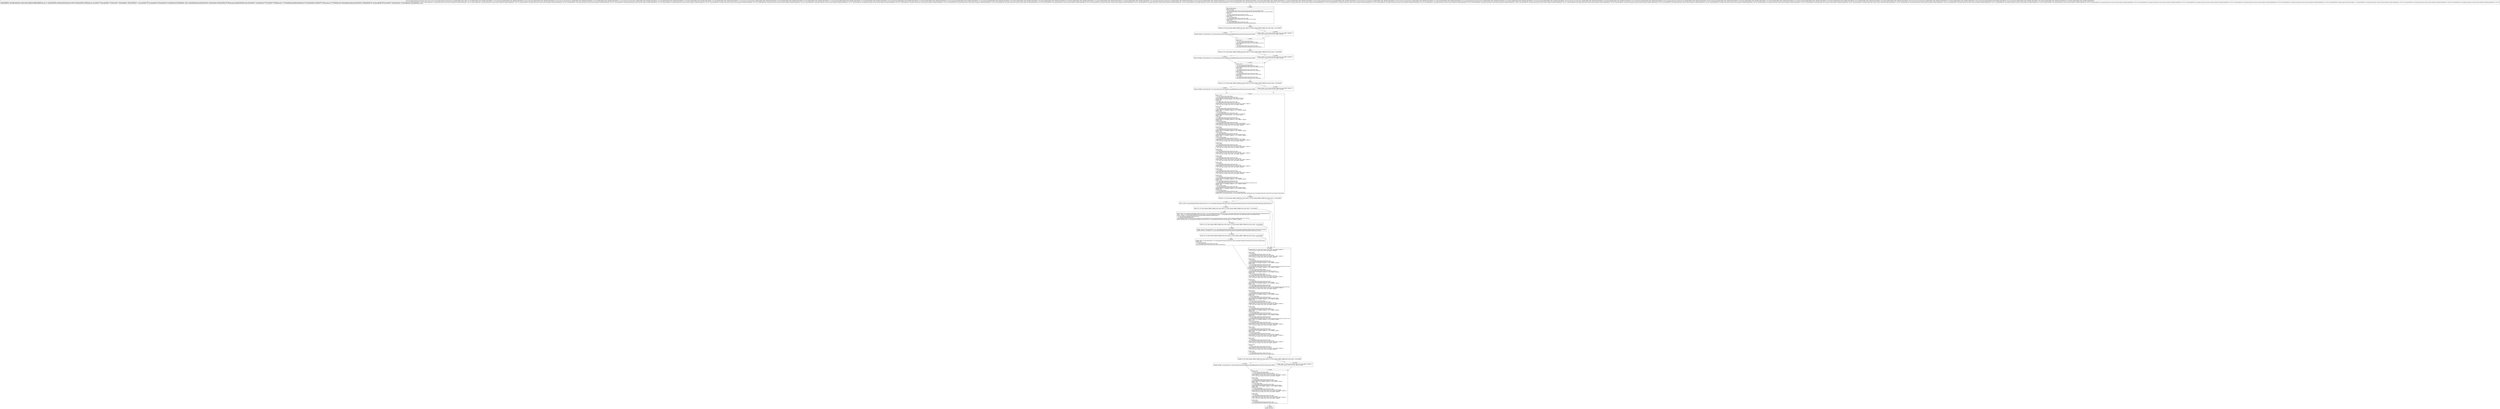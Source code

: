 digraph "CFG forcom.google.android.gms.internal.ads.zzarj.\<init\>(ILjava\/lang\/String;Ljava\/lang\/String;Ljava\/util\/List;ILjava\/util\/List;JZJLjava\/util\/List;JILjava\/lang\/String;JLjava\/lang\/String;ZLjava\/lang\/String;Ljava\/lang\/String;ZZZZZLcom\/google\/android\/gms\/internal\/ads\/zzarv;Ljava\/lang\/String;Ljava\/lang\/String;ZZLcom\/google\/android\/gms\/internal\/ads\/zzatp;Ljava\/util\/List;Ljava\/util\/List;ZLcom\/google\/android\/gms\/internal\/ads\/zzarl;ZLjava\/lang\/String;Ljava\/util\/List;ZLjava\/lang\/String;Lcom\/google\/android\/gms\/internal\/ads\/zzauz;Ljava\/lang\/String;ZZLandroid\/os\/Bundle;ZIZLjava\/util\/List;ZLjava\/lang\/String;Ljava\/lang\/String;ZZ)V" {
Node_0 [shape=record,label="{0\:\ 0x0000|MTH_ENTER_BLOCK\l|0x0000: INVOKE  \l  (r5 I:com.google.android.gms.common.internal.safeparcel.AbstractSafeParcelable)\l com.google.android.gms.common.internal.safeparcel.AbstractSafeParcelable.\<init\>():void type: DIRECT \l0x0003: IPUT  \l  (r6 I:int)\l  (r5 I:com.google.android.gms.internal.ads.zzarj)\l com.google.android.gms.internal.ads.zzarj.versionCode int \l0x0005: IPUT  \l  (r7 I:java.lang.String)\l  (r5 I:com.google.android.gms.internal.ads.zzarj)\l com.google.android.gms.internal.ads.zzarj.zzdkp java.lang.String \l0x0007: IPUT  \l  (r8 I:java.lang.String)\l  (r5 I:com.google.android.gms.internal.ads.zzarj)\l com.google.android.gms.internal.ads.zzarj.zzdnj java.lang.String \l}"];
Node_1 [shape=record,label="{1\:\ 0x0009|0x0009: IF  (r9 I:?[int, boolean, OBJECT, ARRAY, byte, short, char]) == (0 ?[int, boolean, OBJECT, ARRAY, byte, short, char])  \-\> B:23:0x00f6 \l}"];
Node_2 [shape=record,label="{2\:\ 0x000b|0x000b: INVOKE  (r2 I:java.util.List) = (r9 I:java.util.List) java.util.Collections.unmodifiableList(java.util.List):java.util.List type: STATIC \l}"];
Node_3 [shape=record,label="{3\:\ 0x000f|0x000f: IPUT  \l  (r2 I:java.util.List\<java.lang.String\>)\l  (r5 I:com.google.android.gms.internal.ads.zzarj)\l com.google.android.gms.internal.ads.zzarj.zzdfg java.util.List \l0x0011: IPUT  \l  (r10 I:int)\l  (r5 I:com.google.android.gms.internal.ads.zzarj)\l com.google.android.gms.internal.ads.zzarj.errorCode int \l}"];
Node_4 [shape=record,label="{4\:\ 0x0013|0x0013: IF  (r11 I:?[int, boolean, OBJECT, ARRAY, byte, short, char]) == (0 ?[int, boolean, OBJECT, ARRAY, byte, short, char])  \-\> B:24:0x00f9 \l}"];
Node_5 [shape=record,label="{5\:\ 0x0015|0x0015: INVOKE  (r2 I:java.util.List) = (r11 I:java.util.List) java.util.Collections.unmodifiableList(java.util.List):java.util.List type: STATIC \l}"];
Node_6 [shape=record,label="{6\:\ 0x0019|0x0019: IPUT  \l  (r2 I:java.util.List\<java.lang.String\>)\l  (r5 I:com.google.android.gms.internal.ads.zzarj)\l com.google.android.gms.internal.ads.zzarj.zzdfh java.util.List \l0x001b: IPUT  \l  (r12 I:long)\l  (r5 I:com.google.android.gms.internal.ads.zzarj)\l com.google.android.gms.internal.ads.zzarj.zzdnk long \l0x001d: IPUT  \l  (r14 I:boolean)\l  (r5 I:com.google.android.gms.internal.ads.zzarj)\l com.google.android.gms.internal.ads.zzarj.zzdnl boolean \l0x001f: IPUT  \l  (r15 I:long)\l  (r5 I:com.google.android.gms.internal.ads.zzarj)\l com.google.android.gms.internal.ads.zzarj.zzdnm long \l}"];
Node_7 [shape=record,label="{7\:\ 0x0021|0x0021: IF  (r17 I:?[int, boolean, OBJECT, ARRAY, byte, short, char]) == (0 ?[int, boolean, OBJECT, ARRAY, byte, short, char])  \-\> B:25:0x00fc \l}"];
Node_8 [shape=record,label="{8\:\ 0x0023|0x0023: INVOKE  (r2 I:java.util.List) = (r17 I:java.util.List) java.util.Collections.unmodifiableList(java.util.List):java.util.List type: STATIC \l}"];
Node_9 [shape=record,label="{9\:\ 0x0027|0x0027: IPUT  \l  (r2 I:java.util.List\<java.lang.String\>)\l  (r5 I:com.google.android.gms.internal.ads.zzarj)\l com.google.android.gms.internal.ads.zzarj.zzdnn java.util.List \l0x0029: MOVE  (r0 I:?[long, double]) = (r18 I:?[long, double]) \l0x002b: IPUT  \l  (r0 I:long)\l  (r5 I:com.google.android.gms.internal.ads.zzarj)\l com.google.android.gms.internal.ads.zzarj.zzdfn long \l0x002d: MOVE  (r0 I:?[int, float, boolean, short, byte, char, OBJECT, ARRAY]) = \l  (r20 I:?[int, float, boolean, short, byte, char, OBJECT, ARRAY])\l \l0x002f: IPUT  \l  (r0 I:int)\l  (r5 I:com.google.android.gms.internal.ads.zzarj)\l com.google.android.gms.internal.ads.zzarj.orientation int \l0x0031: MOVE  (r0 I:?[OBJECT, ARRAY]) = (r21 I:?[OBJECT, ARRAY]) \l0x0033: IPUT  \l  (r0 I:java.lang.String)\l  (r5 I:com.google.android.gms.internal.ads.zzarj)\l com.google.android.gms.internal.ads.zzarj.zzdno java.lang.String \l0x0035: MOVE  (r0 I:?[long, double]) = (r22 I:?[long, double]) \l0x0037: IPUT  \l  (r0 I:long)\l  (r5 I:com.google.android.gms.internal.ads.zzarj)\l com.google.android.gms.internal.ads.zzarj.zzdnp long \l0x0039: MOVE  (r0 I:?[OBJECT, ARRAY]) = (r24 I:?[OBJECT, ARRAY]) \l0x003b: IPUT  \l  (r0 I:java.lang.String)\l  (r5 I:com.google.android.gms.internal.ads.zzarj)\l com.google.android.gms.internal.ads.zzarj.zzdnq java.lang.String \l0x003d: MOVE  (r0 I:?[int, float, boolean, short, byte, char, OBJECT, ARRAY]) = \l  (r25 I:?[int, float, boolean, short, byte, char, OBJECT, ARRAY])\l \l0x003f: IPUT  \l  (r0 I:boolean)\l  (r5 I:com.google.android.gms.internal.ads.zzarj)\l com.google.android.gms.internal.ads.zzarj.zzdnr boolean \l0x0041: MOVE  (r0 I:?[OBJECT, ARRAY]) = (r26 I:?[OBJECT, ARRAY]) \l0x0043: IPUT  \l  (r0 I:java.lang.String)\l  (r5 I:com.google.android.gms.internal.ads.zzarj)\l com.google.android.gms.internal.ads.zzarj.zzdns java.lang.String \l0x0045: MOVE  (r0 I:?[OBJECT, ARRAY]) = (r27 I:?[OBJECT, ARRAY]) \l0x0047: IPUT  \l  (r0 I:java.lang.String)\l  (r5 I:com.google.android.gms.internal.ads.zzarj)\l com.google.android.gms.internal.ads.zzarj.zzdnt java.lang.String \l0x0049: MOVE  (r0 I:?[int, float, boolean, short, byte, char, OBJECT, ARRAY]) = \l  (r28 I:?[int, float, boolean, short, byte, char, OBJECT, ARRAY])\l \l0x004b: IPUT  \l  (r0 I:boolean)\l  (r5 I:com.google.android.gms.internal.ads.zzarj)\l com.google.android.gms.internal.ads.zzarj.zzdnu boolean \l0x004d: MOVE  (r0 I:?[int, float, boolean, short, byte, char, OBJECT, ARRAY]) = \l  (r29 I:?[int, float, boolean, short, byte, char, OBJECT, ARRAY])\l \l0x004f: IPUT  \l  (r0 I:boolean)\l  (r5 I:com.google.android.gms.internal.ads.zzarj)\l com.google.android.gms.internal.ads.zzarj.zzbta boolean \l0x0051: MOVE  (r0 I:?[int, float, boolean, short, byte, char, OBJECT, ARRAY]) = \l  (r30 I:?[int, float, boolean, short, byte, char, OBJECT, ARRAY])\l \l0x0053: IPUT  \l  (r0 I:boolean)\l  (r5 I:com.google.android.gms.internal.ads.zzarj)\l com.google.android.gms.internal.ads.zzarj.zzdlu boolean \l0x0055: MOVE  (r0 I:?[int, float, boolean, short, byte, char, OBJECT, ARRAY]) = \l  (r31 I:?[int, float, boolean, short, byte, char, OBJECT, ARRAY])\l \l0x0057: IPUT  \l  (r0 I:boolean)\l  (r5 I:com.google.android.gms.internal.ads.zzarj)\l com.google.android.gms.internal.ads.zzarj.zzdnv boolean \l0x0059: MOVE  (r0 I:?[int, float, boolean, short, byte, char, OBJECT, ARRAY]) = \l  (r50 I:?[int, float, boolean, short, byte, char, OBJECT, ARRAY])\l \l0x005b: IPUT  \l  (r0 I:boolean)\l  (r5 I:com.google.android.gms.internal.ads.zzarj)\l com.google.android.gms.internal.ads.zzarj.zzdog boolean \l0x005d: MOVE  (r0 I:?[int, float, boolean, short, byte, char, OBJECT, ARRAY]) = \l  (r32 I:?[int, float, boolean, short, byte, char, OBJECT, ARRAY])\l \l0x005f: IPUT  \l  (r0 I:boolean)\l  (r5 I:com.google.android.gms.internal.ads.zzarj)\l com.google.android.gms.internal.ads.zzarj.zzdnw boolean \l0x0061: MOVE  (r0 I:?[OBJECT, ARRAY]) = (r33 I:?[OBJECT, ARRAY]) \l0x0063: IPUT  \l  (r0 I:com.google.android.gms.internal.ads.zzarv)\l  (r5 I:com.google.android.gms.internal.ads.zzarj)\l com.google.android.gms.internal.ads.zzarj.zzdnx com.google.android.gms.internal.ads.zzarv \l0x0065: MOVE  (r0 I:?[OBJECT, ARRAY]) = (r34 I:?[OBJECT, ARRAY]) \l0x0067: IPUT  \l  (r0 I:java.lang.String)\l  (r5 I:com.google.android.gms.internal.ads.zzarj)\l com.google.android.gms.internal.ads.zzarj.zzdny java.lang.String \l0x0069: MOVE  (r0 I:?[OBJECT, ARRAY]) = (r35 I:?[OBJECT, ARRAY]) \l0x006b: IPUT  \l  (r0 I:java.lang.String)\l  (r5 I:com.google.android.gms.internal.ads.zzarj)\l com.google.android.gms.internal.ads.zzarj.zzceq java.lang.String \l0x006d: IGET  (r2 I:java.lang.String) = (r5 I:com.google.android.gms.internal.ads.zzarj) com.google.android.gms.internal.ads.zzarj.zzdnj java.lang.String \l}"];
Node_10 [shape=record,label="{10\:\ 0x006f|0x006f: IF  (r2 I:?[int, boolean, OBJECT, ARRAY, byte, short, char]) != (0 ?[int, boolean, OBJECT, ARRAY, byte, short, char])  \-\> B:18:0x008d \l}"];
Node_11 [shape=record,label="{11\:\ 0x0071|0x0071: IGET  (r2 I:com.google.android.gms.internal.ads.zzarv) = (r5 I:com.google.android.gms.internal.ads.zzarj) com.google.android.gms.internal.ads.zzarj.zzdnx com.google.android.gms.internal.ads.zzarv \l}"];
Node_12 [shape=record,label="{12\:\ 0x0073|0x0073: IF  (r2 I:?[int, boolean, OBJECT, ARRAY, byte, short, char]) == (0 ?[int, boolean, OBJECT, ARRAY, byte, short, char])  \-\> B:18:0x008d \l}"];
Node_13 [shape=record,label="{13\:\ 0x0075|0x0075: IGET  (r2 I:com.google.android.gms.internal.ads.zzarv) = (r5 I:com.google.android.gms.internal.ads.zzarj) com.google.android.gms.internal.ads.zzarj.zzdnx com.google.android.gms.internal.ads.zzarv \l0x0077: SGET  (r3 I:android.os.Parcelable$Creator\<com.google.android.gms.internal.ads.zzasa\>) =  com.google.android.gms.internal.ads.zzasa.CREATOR android.os.Parcelable$Creator \l0x0079: INVOKE  (r2 I:com.google.android.gms.common.internal.safeparcel.SafeParcelable) = \l  (r2 I:com.google.android.gms.internal.ads.zzarv)\l  (r3 I:android.os.Parcelable$Creator)\l com.google.android.gms.internal.ads.zzarv.zza(android.os.Parcelable$Creator):com.google.android.gms.common.internal.safeparcel.SafeParcelable type: VIRTUAL \l0x007d: CHECK_CAST  (r2 I:com.google.android.gms.internal.ads.zzasa) = (com.google.android.gms.internal.ads.zzasa) (r2 I:?[OBJECT, ARRAY]) \l}"];
Node_14 [shape=record,label="{14\:\ 0x007f|0x007f: IF  (r2 I:?[int, boolean, OBJECT, ARRAY, byte, short, char]) == (0 ?[int, boolean, OBJECT, ARRAY, byte, short, char])  \-\> B:18:0x008d \l}"];
Node_15 [shape=record,label="{15\:\ 0x0081|0x0081: IGET  (r3 I:java.lang.String) = (r2 I:com.google.android.gms.internal.ads.zzasa) com.google.android.gms.internal.ads.zzasa.zzdoy java.lang.String \l0x0083: INVOKE  (r3 I:boolean) = (r3 I:java.lang.CharSequence) android.text.TextUtils.isEmpty(java.lang.CharSequence):boolean type: STATIC \l}"];
Node_16 [shape=record,label="{16\:\ 0x0087|0x0087: IF  (r3 I:?[int, boolean, OBJECT, ARRAY, byte, short, char]) != (0 ?[int, boolean, OBJECT, ARRAY, byte, short, char])  \-\> B:18:0x008d \l}"];
Node_17 [shape=record,label="{17\:\ 0x0089|0x0089: IGET  (r2 I:java.lang.String) = (r2 I:com.google.android.gms.internal.ads.zzasa) com.google.android.gms.internal.ads.zzasa.zzdoy java.lang.String \l0x008b: IPUT  \l  (r2 I:java.lang.String)\l  (r5 I:com.google.android.gms.internal.ads.zzarj)\l com.google.android.gms.internal.ads.zzarj.zzdnj java.lang.String \l}"];
Node_18 [shape=record,label="{18\:\ 0x008d|0x008d: MOVE  (r0 I:?[int, float, boolean, short, byte, char, OBJECT, ARRAY]) = \l  (r36 I:?[int, float, boolean, short, byte, char, OBJECT, ARRAY])\l \l0x008f: IPUT  \l  (r0 I:boolean)\l  (r5 I:com.google.android.gms.internal.ads.zzarj)\l com.google.android.gms.internal.ads.zzarj.zzchi boolean \l0x0091: MOVE  (r0 I:?[int, float, boolean, short, byte, char, OBJECT, ARRAY]) = \l  (r37 I:?[int, float, boolean, short, byte, char, OBJECT, ARRAY])\l \l0x0093: IPUT  \l  (r0 I:boolean)\l  (r5 I:com.google.android.gms.internal.ads.zzarj)\l com.google.android.gms.internal.ads.zzarj.zzchj boolean \l0x0095: MOVE  (r0 I:?[OBJECT, ARRAY]) = (r38 I:?[OBJECT, ARRAY]) \l0x0097: IPUT  \l  (r0 I:com.google.android.gms.internal.ads.zzatp)\l  (r5 I:com.google.android.gms.internal.ads.zzarj)\l com.google.android.gms.internal.ads.zzarj.zzdnz com.google.android.gms.internal.ads.zzatp \l0x0099: MOVE  (r0 I:?[OBJECT, ARRAY]) = (r39 I:?[OBJECT, ARRAY]) \l0x009b: IPUT  \l  (r0 I:java.util.List\<java.lang.String\>)\l  (r5 I:com.google.android.gms.internal.ads.zzarj)\l com.google.android.gms.internal.ads.zzarj.zzdoa java.util.List \l0x009d: MOVE  (r0 I:?[OBJECT, ARRAY]) = (r40 I:?[OBJECT, ARRAY]) \l0x009f: IPUT  \l  (r0 I:java.util.List\<java.lang.String\>)\l  (r5 I:com.google.android.gms.internal.ads.zzarj)\l com.google.android.gms.internal.ads.zzarj.zzdob java.util.List \l0x00a1: MOVE  (r0 I:?[int, float, boolean, short, byte, char, OBJECT, ARRAY]) = \l  (r41 I:?[int, float, boolean, short, byte, char, OBJECT, ARRAY])\l \l0x00a3: IPUT  \l  (r0 I:boolean)\l  (r5 I:com.google.android.gms.internal.ads.zzarj)\l com.google.android.gms.internal.ads.zzarj.zzdoc boolean \l0x00a5: MOVE  (r0 I:?[OBJECT, ARRAY]) = (r42 I:?[OBJECT, ARRAY]) \l0x00a7: IPUT  \l  (r0 I:com.google.android.gms.internal.ads.zzarl)\l  (r5 I:com.google.android.gms.internal.ads.zzarj)\l com.google.android.gms.internal.ads.zzarj.zzbqy com.google.android.gms.internal.ads.zzarl \l0x00a9: MOVE  (r0 I:?[int, float, boolean, short, byte, char, OBJECT, ARRAY]) = \l  (r43 I:?[int, float, boolean, short, byte, char, OBJECT, ARRAY])\l \l0x00ab: IPUT  \l  (r0 I:boolean)\l  (r5 I:com.google.android.gms.internal.ads.zzarj)\l com.google.android.gms.internal.ads.zzarj.zzdmj boolean \l0x00ad: MOVE  (r0 I:?[OBJECT, ARRAY]) = (r44 I:?[OBJECT, ARRAY]) \l0x00af: IPUT  \l  (r0 I:java.lang.String)\l  (r5 I:com.google.android.gms.internal.ads.zzarj)\l com.google.android.gms.internal.ads.zzarj.zzdmk java.lang.String \l0x00b1: MOVE  (r0 I:?[OBJECT, ARRAY]) = (r45 I:?[OBJECT, ARRAY]) \l0x00b3: IPUT  \l  (r0 I:java.util.List\<java.lang.String\>)\l  (r5 I:com.google.android.gms.internal.ads.zzarj)\l com.google.android.gms.internal.ads.zzarj.zzdfk java.util.List \l0x00b5: MOVE  (r0 I:?[int, float, boolean, short, byte, char, OBJECT, ARRAY]) = \l  (r46 I:?[int, float, boolean, short, byte, char, OBJECT, ARRAY])\l \l0x00b7: IPUT  \l  (r0 I:boolean)\l  (r5 I:com.google.android.gms.internal.ads.zzarj)\l com.google.android.gms.internal.ads.zzarj.zzdfl boolean \l0x00b9: MOVE  (r0 I:?[OBJECT, ARRAY]) = (r47 I:?[OBJECT, ARRAY]) \l0x00bb: IPUT  \l  (r0 I:java.lang.String)\l  (r5 I:com.google.android.gms.internal.ads.zzarj)\l com.google.android.gms.internal.ads.zzarj.zzdod java.lang.String \l0x00bd: MOVE  (r0 I:?[OBJECT, ARRAY]) = (r48 I:?[OBJECT, ARRAY]) \l0x00bf: IPUT  \l  (r0 I:com.google.android.gms.internal.ads.zzauz)\l  (r5 I:com.google.android.gms.internal.ads.zzarj)\l com.google.android.gms.internal.ads.zzarj.zzdoe com.google.android.gms.internal.ads.zzauz \l0x00c1: MOVE  (r0 I:?[OBJECT, ARRAY]) = (r49 I:?[OBJECT, ARRAY]) \l0x00c3: IPUT  \l  (r0 I:java.lang.String)\l  (r5 I:com.google.android.gms.internal.ads.zzarj)\l com.google.android.gms.internal.ads.zzarj.zzdof java.lang.String \l0x00c5: MOVE  (r0 I:?[int, float, boolean, short, byte, char, OBJECT, ARRAY]) = \l  (r51 I:?[int, float, boolean, short, byte, char, OBJECT, ARRAY])\l \l0x00c7: IPUT  \l  (r0 I:boolean)\l  (r5 I:com.google.android.gms.internal.ads.zzarj)\l com.google.android.gms.internal.ads.zzarj.zzdmw boolean \l0x00c9: MOVE  (r0 I:?[OBJECT, ARRAY]) = (r52 I:?[OBJECT, ARRAY]) \l0x00cb: IPUT  \l  (r0 I:android.os.Bundle)\l  (r5 I:com.google.android.gms.internal.ads.zzarj)\l com.google.android.gms.internal.ads.zzarj.zzdoh android.os.Bundle \l0x00cd: MOVE  (r0 I:?[int, float, boolean, short, byte, char, OBJECT, ARRAY]) = \l  (r53 I:?[int, float, boolean, short, byte, char, OBJECT, ARRAY])\l \l0x00cf: IPUT  \l  (r0 I:boolean)\l  (r5 I:com.google.android.gms.internal.ads.zzarj)\l com.google.android.gms.internal.ads.zzarj.zzbrm boolean \l0x00d1: MOVE  (r0 I:?[int, float, boolean, short, byte, char, OBJECT, ARRAY]) = \l  (r54 I:?[int, float, boolean, short, byte, char, OBJECT, ARRAY])\l \l0x00d3: IPUT  \l  (r0 I:int)\l  (r5 I:com.google.android.gms.internal.ads.zzarj)\l com.google.android.gms.internal.ads.zzarj.zzdoi int \l0x00d5: MOVE  (r0 I:?[int, float, boolean, short, byte, char, OBJECT, ARRAY]) = \l  (r55 I:?[int, float, boolean, short, byte, char, OBJECT, ARRAY])\l \l0x00d7: IPUT  \l  (r0 I:boolean)\l  (r5 I:com.google.android.gms.internal.ads.zzarj)\l com.google.android.gms.internal.ads.zzarj.zzdoj boolean \l}"];
Node_19 [shape=record,label="{19\:\ 0x00d9|0x00d9: IF  (r56 I:?[int, boolean, OBJECT, ARRAY, byte, short, char]) == (0 ?[int, boolean, OBJECT, ARRAY, byte, short, char])  \-\> B:26:0x00ff \l}"];
Node_20 [shape=record,label="{20\:\ 0x00db|0x00db: INVOKE  (r2 I:java.util.List) = (r56 I:java.util.List) java.util.Collections.unmodifiableList(java.util.List):java.util.List type: STATIC \l}"];
Node_21 [shape=record,label="{21\:\ 0x00df|0x00df: IPUT  \l  (r2 I:java.util.List\<java.lang.String\>)\l  (r5 I:com.google.android.gms.internal.ads.zzarj)\l com.google.android.gms.internal.ads.zzarj.zzdfi java.util.List \l0x00e1: MOVE  (r0 I:?[int, float, boolean, short, byte, char, OBJECT, ARRAY]) = \l  (r57 I:?[int, float, boolean, short, byte, char, OBJECT, ARRAY])\l \l0x00e3: IPUT  \l  (r0 I:boolean)\l  (r5 I:com.google.android.gms.internal.ads.zzarj)\l com.google.android.gms.internal.ads.zzarj.zzbrn boolean \l0x00e5: MOVE  (r0 I:?[OBJECT, ARRAY]) = (r58 I:?[OBJECT, ARRAY]) \l0x00e7: IPUT  \l  (r0 I:java.lang.String)\l  (r5 I:com.google.android.gms.internal.ads.zzarj)\l com.google.android.gms.internal.ads.zzarj.zzdok java.lang.String \l0x00e9: MOVE  (r0 I:?[OBJECT, ARRAY]) = (r59 I:?[OBJECT, ARRAY]) \l0x00eb: IPUT  \l  (r0 I:java.lang.String)\l  (r5 I:com.google.android.gms.internal.ads.zzarj)\l com.google.android.gms.internal.ads.zzarj.zzdol java.lang.String \l0x00ed: MOVE  (r0 I:?[int, float, boolean, short, byte, char, OBJECT, ARRAY]) = \l  (r60 I:?[int, float, boolean, short, byte, char, OBJECT, ARRAY])\l \l0x00ef: IPUT  \l  (r0 I:boolean)\l  (r5 I:com.google.android.gms.internal.ads.zzarj)\l com.google.android.gms.internal.ads.zzarj.zzdom boolean \l0x00f1: MOVE  (r0 I:?[int, float, boolean, short, byte, char, OBJECT, ARRAY]) = \l  (r61 I:?[int, float, boolean, short, byte, char, OBJECT, ARRAY])\l \l0x00f3: IPUT  \l  (r0 I:boolean)\l  (r5 I:com.google.android.gms.internal.ads.zzarj)\l com.google.android.gms.internal.ads.zzarj.zzdon boolean \l}"];
Node_22 [shape=record,label="{22\:\ 0x00f5|0x00f5: RETURN   \l}"];
Node_23 [shape=record,label="{23\:\ 0x00f6|0x00f6: CONST  (r2 I:?[int, float, boolean, short, byte, char, OBJECT, ARRAY]) = \l  (0 ?[int, float, boolean, short, byte, char, OBJECT, ARRAY])\l \l}"];
Node_24 [shape=record,label="{24\:\ 0x00f9|0x00f9: CONST  (r2 I:?[int, float, boolean, short, byte, char, OBJECT, ARRAY]) = \l  (0 ?[int, float, boolean, short, byte, char, OBJECT, ARRAY])\l \l}"];
Node_25 [shape=record,label="{25\:\ 0x00fc|0x00fc: CONST  (r2 I:?[int, float, boolean, short, byte, char, OBJECT, ARRAY]) = \l  (0 ?[int, float, boolean, short, byte, char, OBJECT, ARRAY])\l \l}"];
Node_26 [shape=record,label="{26\:\ 0x00ff|0x00ff: CONST  (r2 I:?[int, float, boolean, short, byte, char, OBJECT, ARRAY]) = \l  (0 ?[int, float, boolean, short, byte, char, OBJECT, ARRAY])\l \l}"];
MethodNode[shape=record,label="{void com.google.android.gms.internal.ads.zzarj.\<init\>((r5 'this' I:com.google.android.gms.internal.ads.zzarj A[IMMUTABLE_TYPE, THIS]), (r6 I:int A[IMMUTABLE_TYPE, METHOD_ARGUMENT]), (r7 I:java.lang.String A[IMMUTABLE_TYPE, METHOD_ARGUMENT]), (r8 I:java.lang.String A[IMMUTABLE_TYPE, METHOD_ARGUMENT]), (r9 I:java.util.List\<java.lang.String\> A[IMMUTABLE_TYPE, METHOD_ARGUMENT]), (r10 I:int A[IMMUTABLE_TYPE, METHOD_ARGUMENT]), (r11 I:java.util.List\<java.lang.String\> A[IMMUTABLE_TYPE, METHOD_ARGUMENT]), (r12 I:long A[IMMUTABLE_TYPE, METHOD_ARGUMENT]), (r14 I:boolean A[IMMUTABLE_TYPE, METHOD_ARGUMENT]), (r15 I:long A[IMMUTABLE_TYPE, METHOD_ARGUMENT]), (r17 I:java.util.List\<java.lang.String\> A[IMMUTABLE_TYPE, METHOD_ARGUMENT]), (r18 I:long A[IMMUTABLE_TYPE, METHOD_ARGUMENT]), (r20 I:int A[IMMUTABLE_TYPE, METHOD_ARGUMENT]), (r21 I:java.lang.String A[IMMUTABLE_TYPE, METHOD_ARGUMENT]), (r22 I:long A[IMMUTABLE_TYPE, METHOD_ARGUMENT]), (r24 I:java.lang.String A[IMMUTABLE_TYPE, METHOD_ARGUMENT]), (r25 I:boolean A[IMMUTABLE_TYPE, METHOD_ARGUMENT]), (r26 I:java.lang.String A[IMMUTABLE_TYPE, METHOD_ARGUMENT]), (r27 I:java.lang.String A[IMMUTABLE_TYPE, METHOD_ARGUMENT]), (r28 I:boolean A[IMMUTABLE_TYPE, METHOD_ARGUMENT]), (r29 I:boolean A[IMMUTABLE_TYPE, METHOD_ARGUMENT]), (r30 I:boolean A[IMMUTABLE_TYPE, METHOD_ARGUMENT]), (r31 I:boolean A[IMMUTABLE_TYPE, METHOD_ARGUMENT]), (r32 I:boolean A[IMMUTABLE_TYPE, METHOD_ARGUMENT]), (r33 I:com.google.android.gms.internal.ads.zzarv A[IMMUTABLE_TYPE, METHOD_ARGUMENT]), (r34 I:java.lang.String A[IMMUTABLE_TYPE, METHOD_ARGUMENT]), (r35 I:java.lang.String A[IMMUTABLE_TYPE, METHOD_ARGUMENT]), (r36 I:boolean A[IMMUTABLE_TYPE, METHOD_ARGUMENT]), (r37 I:boolean A[IMMUTABLE_TYPE, METHOD_ARGUMENT]), (r38 I:com.google.android.gms.internal.ads.zzatp A[IMMUTABLE_TYPE, METHOD_ARGUMENT]), (r39 I:java.util.List\<java.lang.String\> A[IMMUTABLE_TYPE, METHOD_ARGUMENT]), (r40 I:java.util.List\<java.lang.String\> A[IMMUTABLE_TYPE, METHOD_ARGUMENT]), (r41 I:boolean A[IMMUTABLE_TYPE, METHOD_ARGUMENT]), (r42 I:com.google.android.gms.internal.ads.zzarl A[IMMUTABLE_TYPE, METHOD_ARGUMENT]), (r43 I:boolean A[IMMUTABLE_TYPE, METHOD_ARGUMENT]), (r44 I:java.lang.String A[IMMUTABLE_TYPE, METHOD_ARGUMENT]), (r45 I:java.util.List\<java.lang.String\> A[IMMUTABLE_TYPE, METHOD_ARGUMENT]), (r46 I:boolean A[IMMUTABLE_TYPE, METHOD_ARGUMENT]), (r47 I:java.lang.String A[IMMUTABLE_TYPE, METHOD_ARGUMENT]), (r48 I:com.google.android.gms.internal.ads.zzauz A[IMMUTABLE_TYPE, METHOD_ARGUMENT]), (r49 I:java.lang.String A[IMMUTABLE_TYPE, METHOD_ARGUMENT]), (r50 I:boolean A[IMMUTABLE_TYPE, METHOD_ARGUMENT]), (r51 I:boolean A[IMMUTABLE_TYPE, METHOD_ARGUMENT]), (r52 I:android.os.Bundle A[IMMUTABLE_TYPE, METHOD_ARGUMENT]), (r53 I:boolean A[IMMUTABLE_TYPE, METHOD_ARGUMENT]), (r54 I:int A[IMMUTABLE_TYPE, METHOD_ARGUMENT]), (r55 I:boolean A[IMMUTABLE_TYPE, METHOD_ARGUMENT]), (r56 I:java.util.List\<java.lang.String\> A[IMMUTABLE_TYPE, METHOD_ARGUMENT]), (r57 I:boolean A[IMMUTABLE_TYPE, METHOD_ARGUMENT]), (r58 I:java.lang.String A[IMMUTABLE_TYPE, METHOD_ARGUMENT]), (r59 I:java.lang.String A[IMMUTABLE_TYPE, METHOD_ARGUMENT]), (r60 I:boolean A[IMMUTABLE_TYPE, METHOD_ARGUMENT]), (r61 I:boolean A[IMMUTABLE_TYPE, METHOD_ARGUMENT]))  | Annotation[BUILD, com.google.android.gms.common.internal.safeparcel.SafeParcelable$Param, \{id=1\}], Annotation[BUILD, com.google.android.gms.common.internal.safeparcel.SafeParcelable$Param, \{id=2\}], Annotation[BUILD, com.google.android.gms.common.internal.safeparcel.SafeParcelable$Param, \{id=3\}], Annotation[BUILD, com.google.android.gms.common.internal.safeparcel.SafeParcelable$Param, \{id=4\}], Annotation[BUILD, com.google.android.gms.common.internal.safeparcel.SafeParcelable$Param, \{id=5\}], Annotation[BUILD, com.google.android.gms.common.internal.safeparcel.SafeParcelable$Param, \{id=6\}], Annotation[BUILD, com.google.android.gms.common.internal.safeparcel.SafeParcelable$Param, \{id=7\}], Annotation[BUILD, com.google.android.gms.common.internal.safeparcel.SafeParcelable$Param, \{id=8\}], Annotation[BUILD, com.google.android.gms.common.internal.safeparcel.SafeParcelable$Param, \{id=9\}], Annotation[BUILD, com.google.android.gms.common.internal.safeparcel.SafeParcelable$Param, \{id=10\}], Annotation[BUILD, com.google.android.gms.common.internal.safeparcel.SafeParcelable$Param, \{id=11\}], Annotation[BUILD, com.google.android.gms.common.internal.safeparcel.SafeParcelable$Param, \{id=12\}], Annotation[BUILD, com.google.android.gms.common.internal.safeparcel.SafeParcelable$Param, \{id=13\}], Annotation[BUILD, com.google.android.gms.common.internal.safeparcel.SafeParcelable$Param, \{id=14\}], Annotation[BUILD, com.google.android.gms.common.internal.safeparcel.SafeParcelable$Param, \{id=15\}], Annotation[BUILD, com.google.android.gms.common.internal.safeparcel.SafeParcelable$Param, \{id=18\}], Annotation[BUILD, com.google.android.gms.common.internal.safeparcel.SafeParcelable$Param, \{id=19\}], Annotation[BUILD, com.google.android.gms.common.internal.safeparcel.SafeParcelable$Param, \{id=21\}], Annotation[BUILD, com.google.android.gms.common.internal.safeparcel.SafeParcelable$Param, \{id=22\}], Annotation[BUILD, com.google.android.gms.common.internal.safeparcel.SafeParcelable$Param, \{id=23\}], Annotation[BUILD, com.google.android.gms.common.internal.safeparcel.SafeParcelable$Param, \{id=24\}], Annotation[BUILD, com.google.android.gms.common.internal.safeparcel.SafeParcelable$Param, \{id=25\}], Annotation[BUILD, com.google.android.gms.common.internal.safeparcel.SafeParcelable$Param, \{id=26\}], Annotation[BUILD, com.google.android.gms.common.internal.safeparcel.SafeParcelable$Param, \{id=28\}], Annotation[BUILD, com.google.android.gms.common.internal.safeparcel.SafeParcelable$Param, \{id=29\}], Annotation[BUILD, com.google.android.gms.common.internal.safeparcel.SafeParcelable$Param, \{id=30\}], Annotation[BUILD, com.google.android.gms.common.internal.safeparcel.SafeParcelable$Param, \{id=31\}], Annotation[BUILD, com.google.android.gms.common.internal.safeparcel.SafeParcelable$Param, \{id=32\}], Annotation[BUILD, com.google.android.gms.common.internal.safeparcel.SafeParcelable$Param, \{id=33\}], Annotation[BUILD, com.google.android.gms.common.internal.safeparcel.SafeParcelable$Param, \{id=34\}], Annotation[BUILD, com.google.android.gms.common.internal.safeparcel.SafeParcelable$Param, \{id=35\}], Annotation[BUILD, com.google.android.gms.common.internal.safeparcel.SafeParcelable$Param, \{id=36\}], Annotation[BUILD, com.google.android.gms.common.internal.safeparcel.SafeParcelable$Param, \{id=37\}], Annotation[BUILD, com.google.android.gms.common.internal.safeparcel.SafeParcelable$Param, \{id=38\}], Annotation[BUILD, com.google.android.gms.common.internal.safeparcel.SafeParcelable$Param, \{id=39\}], Annotation[BUILD, com.google.android.gms.common.internal.safeparcel.SafeParcelable$Param, \{id=40\}], Annotation[BUILD, com.google.android.gms.common.internal.safeparcel.SafeParcelable$Param, \{id=42\}], Annotation[BUILD, com.google.android.gms.common.internal.safeparcel.SafeParcelable$Param, \{id=43\}], Annotation[BUILD, com.google.android.gms.common.internal.safeparcel.SafeParcelable$Param, \{id=44\}], Annotation[BUILD, com.google.android.gms.common.internal.safeparcel.SafeParcelable$Param, \{id=45\}], Annotation[BUILD, com.google.android.gms.common.internal.safeparcel.SafeParcelable$Param, \{id=46\}], Annotation[BUILD, com.google.android.gms.common.internal.safeparcel.SafeParcelable$Param, \{id=47\}], Annotation[BUILD, com.google.android.gms.common.internal.safeparcel.SafeParcelable$Param, \{id=48\}], Annotation[BUILD, com.google.android.gms.common.internal.safeparcel.SafeParcelable$Param, \{id=49\}], Annotation[BUILD, com.google.android.gms.common.internal.safeparcel.SafeParcelable$Param, \{id=50\}], Annotation[BUILD, com.google.android.gms.common.internal.safeparcel.SafeParcelable$Param, \{id=51\}], Annotation[BUILD, com.google.android.gms.common.internal.safeparcel.SafeParcelable$Param, \{id=52\}], Annotation[BUILD, com.google.android.gms.common.internal.safeparcel.SafeParcelable$Param, \{id=53\}], Annotation[BUILD, com.google.android.gms.common.internal.safeparcel.SafeParcelable$Param, \{id=54\}], Annotation[BUILD, android.support.annotation.Nullable, \{\}], Annotation[BUILD, com.google.android.gms.common.internal.safeparcel.SafeParcelable$Param, \{id=55\}], Annotation[BUILD, com.google.android.gms.common.internal.safeparcel.SafeParcelable$Param, \{id=56\}], Annotation[BUILD, com.google.android.gms.common.internal.safeparcel.SafeParcelable$Param, \{id=57\}]\lAnnotation[BUILD, com.google.android.gms.common.internal.safeparcel.SafeParcelable$Constructor, \{\}], Annotation[SYSTEM, dalvik.annotation.Signature, \{value=[(I, Ljava\/lang\/String;, Ljava\/lang\/String;, Ljava\/util\/List, \<, Ljava\/lang\/String;, \>;I, Ljava\/util\/List, \<, Ljava\/lang\/String;, \>;JZJ, Ljava\/util\/List, \<, Ljava\/lang\/String;, \>;JI, Ljava\/lang\/String;, J, Ljava\/lang\/String;, Z, Ljava\/lang\/String;, Ljava\/lang\/String;, ZZZZZ, Lcom\/google\/android\/gms\/internal\/ads\/zzarv;, Ljava\/lang\/String;, Ljava\/lang\/String;, ZZ, Lcom\/google\/android\/gms\/internal\/ads\/zzatp;, Ljava\/util\/List, \<, Ljava\/lang\/String;, \>;, Ljava\/util\/List, \<, Ljava\/lang\/String;, \>;Z, Lcom\/google\/android\/gms\/internal\/ads\/zzarl;, Z, Ljava\/lang\/String;, Ljava\/util\/List, \<, Ljava\/lang\/String;, \>;Z, Ljava\/lang\/String;, Lcom\/google\/android\/gms\/internal\/ads\/zzauz;, Ljava\/lang\/String;, ZZ, Landroid\/os\/Bundle;, ZIZ, Ljava\/util\/List, \<, Ljava\/lang\/String;, \>;Z, Ljava\/lang\/String;, Ljava\/lang\/String;, ZZ)V]\}]\l}"];
MethodNode -> Node_0;
Node_0 -> Node_1;
Node_1 -> Node_2[style=dashed];
Node_1 -> Node_23;
Node_2 -> Node_3;
Node_3 -> Node_4;
Node_4 -> Node_5[style=dashed];
Node_4 -> Node_24;
Node_5 -> Node_6;
Node_6 -> Node_7;
Node_7 -> Node_8[style=dashed];
Node_7 -> Node_25;
Node_8 -> Node_9;
Node_9 -> Node_10;
Node_10 -> Node_11[style=dashed];
Node_10 -> Node_18;
Node_11 -> Node_12;
Node_12 -> Node_13[style=dashed];
Node_12 -> Node_18;
Node_13 -> Node_14;
Node_14 -> Node_15[style=dashed];
Node_14 -> Node_18;
Node_15 -> Node_16;
Node_16 -> Node_17[style=dashed];
Node_16 -> Node_18;
Node_17 -> Node_18;
Node_18 -> Node_19;
Node_19 -> Node_20[style=dashed];
Node_19 -> Node_26;
Node_20 -> Node_21;
Node_21 -> Node_22;
Node_23 -> Node_3;
Node_24 -> Node_6;
Node_25 -> Node_9;
Node_26 -> Node_21;
}

